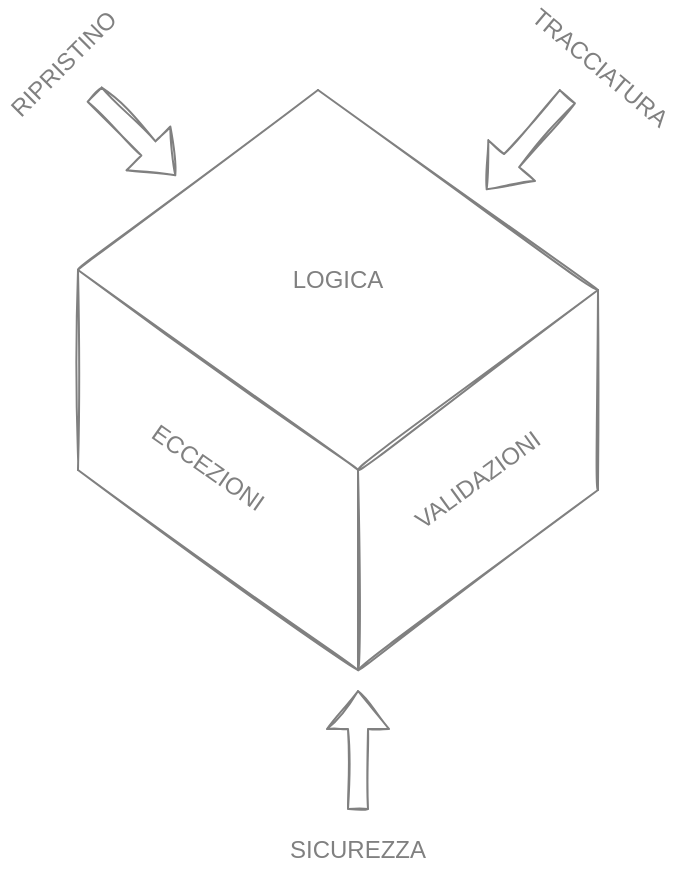 <mxfile pages="3">
    <diagram id="qrsqGYNkeJF66hUPd0t3" name="Principles">
        <mxGraphModel dx="1074" dy="790" grid="0" gridSize="10" guides="1" tooltips="1" connect="1" arrows="1" fold="1" page="1" pageScale="1" pageWidth="1100" pageHeight="850" math="0" shadow="0">
            <root>
                <mxCell id="0"/>
                <mxCell id="1" parent="0"/>
                <mxCell id="BbB3MgILvfjEY9lYo88e-6" value="" style="endArrow=none;html=1;rounded=1;sketch=1;curved=1;strokeColor=#808080;fontColor=#808080;" parent="1" edge="1">
                    <mxGeometry width="50" height="50" relative="1" as="geometry">
                        <mxPoint x="700" y="360" as="sourcePoint"/>
                        <mxPoint x="560" y="260" as="targetPoint"/>
                    </mxGeometry>
                </mxCell>
                <mxCell id="BbB3MgILvfjEY9lYo88e-7" value="" style="endArrow=none;html=1;rounded=1;sketch=1;curved=1;strokeColor=#808080;fontColor=#808080;" parent="1" edge="1">
                    <mxGeometry width="50" height="50" relative="1" as="geometry">
                        <mxPoint x="580" y="450" as="sourcePoint"/>
                        <mxPoint x="440" y="350" as="targetPoint"/>
                    </mxGeometry>
                </mxCell>
                <mxCell id="BbB3MgILvfjEY9lYo88e-8" value="" style="endArrow=none;html=1;rounded=1;sketch=1;curved=1;strokeColor=#808080;fontColor=#808080;" parent="1" edge="1">
                    <mxGeometry width="50" height="50" relative="1" as="geometry">
                        <mxPoint x="580" y="450" as="sourcePoint"/>
                        <mxPoint x="700" y="360" as="targetPoint"/>
                    </mxGeometry>
                </mxCell>
                <mxCell id="BbB3MgILvfjEY9lYo88e-9" value="" style="endArrow=none;html=1;rounded=1;sketch=1;curved=1;strokeColor=#808080;fontColor=#808080;" parent="1" edge="1">
                    <mxGeometry width="50" height="50" relative="1" as="geometry">
                        <mxPoint x="440" y="350" as="sourcePoint"/>
                        <mxPoint x="560" y="260" as="targetPoint"/>
                    </mxGeometry>
                </mxCell>
                <mxCell id="BbB3MgILvfjEY9lYo88e-10" value="" style="endArrow=none;html=1;rounded=1;sketch=1;curved=1;strokeColor=#808080;fontColor=#808080;" parent="1" edge="1">
                    <mxGeometry width="50" height="50" relative="1" as="geometry">
                        <mxPoint x="580" y="550" as="sourcePoint"/>
                        <mxPoint x="580" y="450" as="targetPoint"/>
                    </mxGeometry>
                </mxCell>
                <mxCell id="BbB3MgILvfjEY9lYo88e-11" value="" style="endArrow=none;html=1;rounded=1;sketch=1;curved=1;strokeColor=#808080;fontColor=#808080;" parent="1" edge="1">
                    <mxGeometry width="50" height="50" relative="1" as="geometry">
                        <mxPoint x="580" y="550" as="sourcePoint"/>
                        <mxPoint x="700" y="460" as="targetPoint"/>
                    </mxGeometry>
                </mxCell>
                <mxCell id="BbB3MgILvfjEY9lYo88e-12" value="" style="endArrow=none;html=1;rounded=1;sketch=1;curved=1;strokeColor=#808080;fontColor=#808080;" parent="1" edge="1">
                    <mxGeometry width="50" height="50" relative="1" as="geometry">
                        <mxPoint x="700" y="460" as="sourcePoint"/>
                        <mxPoint x="700" y="360" as="targetPoint"/>
                    </mxGeometry>
                </mxCell>
                <mxCell id="BbB3MgILvfjEY9lYo88e-13" value="" style="endArrow=none;html=1;rounded=1;sketch=1;curved=1;strokeColor=#808080;fontColor=#808080;" parent="1" edge="1">
                    <mxGeometry width="50" height="50" relative="1" as="geometry">
                        <mxPoint x="580" y="550" as="sourcePoint"/>
                        <mxPoint x="440" y="450" as="targetPoint"/>
                    </mxGeometry>
                </mxCell>
                <mxCell id="BbB3MgILvfjEY9lYo88e-14" value="" style="endArrow=none;html=1;rounded=1;sketch=1;curved=1;strokeColor=#808080;fontColor=#808080;" parent="1" edge="1">
                    <mxGeometry width="50" height="50" relative="1" as="geometry">
                        <mxPoint x="440" y="450" as="sourcePoint"/>
                        <mxPoint x="440" y="350" as="targetPoint"/>
                    </mxGeometry>
                </mxCell>
                <mxCell id="BbB3MgILvfjEY9lYo88e-15" value="LOGICA" style="text;html=1;strokeColor=none;fillColor=none;align=center;verticalAlign=middle;whiteSpace=wrap;rounded=0;sketch=1;fontColor=#808080;" parent="1" vertex="1">
                    <mxGeometry x="540" y="340" width="60" height="30" as="geometry"/>
                </mxCell>
                <mxCell id="BbB3MgILvfjEY9lYo88e-16" value="VALIDAZIONI" style="text;html=1;strokeColor=none;fillColor=none;align=center;verticalAlign=middle;whiteSpace=wrap;rounded=0;sketch=1;rotation=324;fontColor=#808080;" parent="1" vertex="1">
                    <mxGeometry x="610" y="440" width="60" height="30" as="geometry"/>
                </mxCell>
                <mxCell id="BbB3MgILvfjEY9lYo88e-17" value="ECCEZIONI" style="text;html=1;strokeColor=none;fillColor=none;align=center;verticalAlign=middle;whiteSpace=wrap;rounded=0;sketch=1;rotation=35;fontColor=#808080;" parent="1" vertex="1">
                    <mxGeometry x="475" y="434" width="60" height="30" as="geometry"/>
                </mxCell>
                <mxCell id="BbB3MgILvfjEY9lYo88e-19" value="" style="shape=flexArrow;endArrow=classic;html=1;rounded=1;sketch=1;curved=1;strokeColor=#808080;fontColor=#808080;" parent="1" edge="1">
                    <mxGeometry width="50" height="50" relative="1" as="geometry">
                        <mxPoint x="685" y="263" as="sourcePoint"/>
                        <mxPoint x="644" y="310" as="targetPoint"/>
                    </mxGeometry>
                </mxCell>
                <mxCell id="BbB3MgILvfjEY9lYo88e-20" value="TRACCIATURA" style="text;html=1;strokeColor=none;fillColor=none;align=center;verticalAlign=middle;whiteSpace=wrap;rounded=0;sketch=1;rotation=40;fontColor=#808080;" parent="1" vertex="1">
                    <mxGeometry x="670.998" y="234.005" width="60" height="30" as="geometry"/>
                </mxCell>
                <mxCell id="BbB3MgILvfjEY9lYo88e-21" value="" style="shape=flexArrow;endArrow=classic;html=1;rounded=1;sketch=1;curved=1;strokeColor=#808080;fontColor=#808080;" parent="1" edge="1">
                    <mxGeometry width="50" height="50" relative="1" as="geometry">
                        <mxPoint x="448" y="262" as="sourcePoint"/>
                        <mxPoint x="489" y="303" as="targetPoint"/>
                    </mxGeometry>
                </mxCell>
                <mxCell id="BbB3MgILvfjEY9lYo88e-22" value="RIPRISTINO" style="text;html=1;strokeColor=none;fillColor=none;align=center;verticalAlign=middle;whiteSpace=wrap;rounded=0;sketch=1;rotation=-45;fontColor=#808080;" parent="1" vertex="1">
                    <mxGeometry x="403" y="232" width="60" height="30" as="geometry"/>
                </mxCell>
                <mxCell id="BbB3MgILvfjEY9lYo88e-23" value="" style="shape=flexArrow;endArrow=classic;html=1;rounded=1;sketch=1;curved=1;strokeColor=#808080;fontColor=#808080;" parent="1" edge="1">
                    <mxGeometry width="50" height="50" relative="1" as="geometry">
                        <mxPoint x="580" y="620" as="sourcePoint"/>
                        <mxPoint x="580" y="560" as="targetPoint"/>
                    </mxGeometry>
                </mxCell>
                <mxCell id="BbB3MgILvfjEY9lYo88e-24" value="SICUREZZA" style="text;html=1;strokeColor=none;fillColor=none;align=center;verticalAlign=middle;whiteSpace=wrap;rounded=0;sketch=1;fontColor=#808080;" parent="1" vertex="1">
                    <mxGeometry x="550" y="625" width="60" height="30" as="geometry"/>
                </mxCell>
            </root>
        </mxGraphModel>
    </diagram>
    <diagram name="Horizontal" id="mR7UyOg51pEG3Wg1xMaY">
        <mxGraphModel dx="1074" dy="790" grid="0" gridSize="10" guides="1" tooltips="1" connect="1" arrows="1" fold="1" page="1" pageScale="1" pageWidth="1100" pageHeight="850" math="0" shadow="0">
            <root>
                <mxCell id="GSMAuSDNPmR9hoLNnjGz-0"/>
                <mxCell id="GSMAuSDNPmR9hoLNnjGz-1" parent="GSMAuSDNPmR9hoLNnjGz-0"/>
                <mxCell id="GSMAuSDNPmR9hoLNnjGz-20" value="SERVIZIO A" style="whiteSpace=wrap;html=1;sketch=1;rounded=1;strokeColor=#808080;fontColor=#808080;fillColor=none;" parent="GSMAuSDNPmR9hoLNnjGz-1" vertex="1">
                    <mxGeometry x="608" y="272" width="120" height="60" as="geometry"/>
                </mxCell>
                <mxCell id="GSMAuSDNPmR9hoLNnjGz-21" value="&lt;span&gt;SERVIZIO B&lt;/span&gt;" style="whiteSpace=wrap;html=1;sketch=1;rounded=1;strokeColor=#808080;fontColor=#808080;fillColor=none;" parent="GSMAuSDNPmR9hoLNnjGz-1" vertex="1">
                    <mxGeometry x="608" y="360" width="120" height="60" as="geometry"/>
                </mxCell>
                <mxCell id="GSMAuSDNPmR9hoLNnjGz-22" value="&lt;span&gt;SERVIZIO N&lt;/span&gt;" style="whiteSpace=wrap;html=1;sketch=1;rounded=1;strokeColor=#808080;fontColor=#808080;fillColor=none;" parent="GSMAuSDNPmR9hoLNnjGz-1" vertex="1">
                    <mxGeometry x="608" y="446" width="120" height="60" as="geometry"/>
                </mxCell>
                <mxCell id="GSMAuSDNPmR9hoLNnjGz-23" value="SERVIZIO DI PROCESSO A" style="whiteSpace=wrap;html=1;sketch=1;rounded=1;strokeColor=#808080;fontColor=#808080;fillColor=none;" parent="GSMAuSDNPmR9hoLNnjGz-1" vertex="1">
                    <mxGeometry x="455" y="272" width="120" height="60" as="geometry"/>
                </mxCell>
                <mxCell id="GSMAuSDNPmR9hoLNnjGz-24" value="&lt;span&gt;SERVIZIO DI PROCESSO B&lt;/span&gt;" style="whiteSpace=wrap;html=1;sketch=1;rounded=1;strokeColor=#808080;fontColor=#808080;fillColor=none;" parent="GSMAuSDNPmR9hoLNnjGz-1" vertex="1">
                    <mxGeometry x="455" y="360" width="120" height="60" as="geometry"/>
                </mxCell>
                <mxCell id="GSMAuSDNPmR9hoLNnjGz-25" value="&lt;span&gt;SERVIZIO DI PROCESSO N&lt;/span&gt;" style="whiteSpace=wrap;html=1;sketch=1;rounded=1;strokeColor=#808080;fontColor=#808080;fillColor=none;" parent="GSMAuSDNPmR9hoLNnjGz-1" vertex="1">
                    <mxGeometry x="455" y="446" width="120" height="60" as="geometry"/>
                </mxCell>
                <mxCell id="GSMAuSDNPmR9hoLNnjGz-26" value="SERVIZIO DI ORCHESTRAZIONE N" style="whiteSpace=wrap;html=1;sketch=1;rounded=1;strokeColor=#808080;fontColor=#808080;fillColor=none;" parent="GSMAuSDNPmR9hoLNnjGz-1" vertex="1">
                    <mxGeometry x="275" y="360" width="120" height="60" as="geometry"/>
                </mxCell>
                <mxCell id="GSMAuSDNPmR9hoLNnjGz-29" value="MODELLO CONDIVISO" style="whiteSpace=wrap;html=1;sketch=1;rounded=1;strokeColor=#808080;fontColor=#808080;labelBackgroundColor=none;fillColor=none;" parent="GSMAuSDNPmR9hoLNnjGz-1" vertex="1">
                    <mxGeometry x="785" y="360" width="120" height="60" as="geometry"/>
                </mxCell>
                <mxCell id="GSMAuSDNPmR9hoLNnjGz-30" value="" style="endArrow=classic;html=1;exitX=1;exitY=0.5;exitDx=0;exitDy=0;sketch=1;curved=1;strokeColor=#808080;fontColor=#808080;" parent="GSMAuSDNPmR9hoLNnjGz-1" source="GSMAuSDNPmR9hoLNnjGz-26" target="GSMAuSDNPmR9hoLNnjGz-29" edge="1">
                    <mxGeometry width="50" height="50" relative="1" as="geometry">
                        <mxPoint x="333" y="298" as="sourcePoint"/>
                        <mxPoint x="383" y="248" as="targetPoint"/>
                    </mxGeometry>
                </mxCell>
                <mxCell id="GSMAuSDNPmR9hoLNnjGz-31" value="" style="endArrow=classic;html=1;entryX=0;entryY=0.5;entryDx=0;entryDy=0;exitX=1;exitY=0.5;exitDx=0;exitDy=0;sketch=1;curved=1;strokeColor=#808080;fontColor=#808080;" parent="GSMAuSDNPmR9hoLNnjGz-1" source="GSMAuSDNPmR9hoLNnjGz-23" target="GSMAuSDNPmR9hoLNnjGz-29" edge="1">
                    <mxGeometry width="50" height="50" relative="1" as="geometry">
                        <mxPoint x="274" y="309" as="sourcePoint"/>
                        <mxPoint x="324" y="259" as="targetPoint"/>
                    </mxGeometry>
                </mxCell>
                <mxCell id="GSMAuSDNPmR9hoLNnjGz-32" value="" style="endArrow=classic;html=1;exitX=1;exitY=0.5;exitDx=0;exitDy=0;entryX=0;entryY=0.5;entryDx=0;entryDy=0;sketch=1;curved=1;strokeColor=#808080;fontColor=#808080;" parent="GSMAuSDNPmR9hoLNnjGz-1" source="GSMAuSDNPmR9hoLNnjGz-20" target="GSMAuSDNPmR9hoLNnjGz-29" edge="1">
                    <mxGeometry width="50" height="50" relative="1" as="geometry">
                        <mxPoint x="369" y="282" as="sourcePoint"/>
                        <mxPoint x="419" y="232" as="targetPoint"/>
                    </mxGeometry>
                </mxCell>
                <mxCell id="GSMAuSDNPmR9hoLNnjGz-33" value="" style="endArrow=classic;html=1;exitX=1;exitY=0.5;exitDx=0;exitDy=0;entryX=0;entryY=0.5;entryDx=0;entryDy=0;sketch=1;curved=1;strokeColor=#808080;fontColor=#808080;" parent="GSMAuSDNPmR9hoLNnjGz-1" source="GSMAuSDNPmR9hoLNnjGz-22" target="GSMAuSDNPmR9hoLNnjGz-29" edge="1">
                    <mxGeometry width="50" height="50" relative="1" as="geometry">
                        <mxPoint x="801" y="509" as="sourcePoint"/>
                        <mxPoint x="851" y="459" as="targetPoint"/>
                    </mxGeometry>
                </mxCell>
                <mxCell id="GSMAuSDNPmR9hoLNnjGz-34" value="" style="endArrow=classic;html=1;exitX=1;exitY=0.5;exitDx=0;exitDy=0;entryX=0;entryY=0.5;entryDx=0;entryDy=0;sketch=1;curved=1;strokeColor=#808080;fontColor=#808080;" parent="GSMAuSDNPmR9hoLNnjGz-1" source="GSMAuSDNPmR9hoLNnjGz-25" target="GSMAuSDNPmR9hoLNnjGz-29" edge="1">
                    <mxGeometry width="50" height="50" relative="1" as="geometry">
                        <mxPoint x="599" y="581" as="sourcePoint"/>
                        <mxPoint x="649" y="531" as="targetPoint"/>
                    </mxGeometry>
                </mxCell>
            </root>
        </mxGraphModel>
    </diagram>
    <diagram name="Vertical" id="dsF2o4K2aO76OBcaVvpv">
        <mxGraphModel dx="1074" dy="790" grid="0" gridSize="10" guides="1" tooltips="1" connect="1" arrows="1" fold="1" page="1" pageScale="1" pageWidth="1100" pageHeight="850" math="0" shadow="0">
            <root>
                <mxCell id="H6bH8910wLnF9-F88ioD-0"/>
                <mxCell id="H6bH8910wLnF9-F88ioD-1" parent="H6bH8910wLnF9-F88ioD-0"/>
                <mxCell id="H6bH8910wLnF9-F88ioD-2" value="MODELLO A" style="whiteSpace=wrap;html=1;strokeColor=#808080;fontColor=#808080;fillColor=none;sketch=1;rounded=1;" parent="H6bH8910wLnF9-F88ioD-1" vertex="1">
                    <mxGeometry x="331" y="419" width="120" height="60" as="geometry"/>
                </mxCell>
                <mxCell id="H6bH8910wLnF9-F88ioD-3" value="&lt;span&gt;MODELLO B&lt;/span&gt;" style="whiteSpace=wrap;html=1;strokeColor=#808080;fontColor=#808080;fillColor=none;sketch=1;rounded=1;" parent="H6bH8910wLnF9-F88ioD-1" vertex="1">
                    <mxGeometry x="478" y="419" width="120" height="60" as="geometry"/>
                </mxCell>
                <mxCell id="H6bH8910wLnF9-F88ioD-4" value="&lt;span&gt;MODELLO C&lt;/span&gt;" style="whiteSpace=wrap;html=1;strokeColor=#808080;fontColor=#808080;fillColor=none;sketch=1;rounded=1;" parent="H6bH8910wLnF9-F88ioD-1" vertex="1">
                    <mxGeometry x="625" y="419" width="120" height="60" as="geometry"/>
                </mxCell>
                <mxCell id="H6bH8910wLnF9-F88ioD-9" value="MODELLO CONDIVISO" style="whiteSpace=wrap;html=1;strokeColor=#808080;fontColor=#808080;labelBackgroundColor=none;fillColor=none;sketch=1;rounded=1;" parent="H6bH8910wLnF9-F88ioD-1" vertex="1">
                    <mxGeometry x="478" y="264" width="120" height="60" as="geometry"/>
                </mxCell>
                <mxCell id="H6bH8910wLnF9-F88ioD-15" value="" style="endArrow=classic;html=1;strokeColor=#808080;fontColor=#808080;exitX=0.5;exitY=0;exitDx=0;exitDy=0;entryX=0.5;entryY=1;entryDx=0;entryDy=0;sketch=1;curved=1;" parent="H6bH8910wLnF9-F88ioD-1" source="H6bH8910wLnF9-F88ioD-2" target="H6bH8910wLnF9-F88ioD-9" edge="1">
                    <mxGeometry width="50" height="50" relative="1" as="geometry">
                        <mxPoint x="384" y="383" as="sourcePoint"/>
                        <mxPoint x="434" y="333" as="targetPoint"/>
                    </mxGeometry>
                </mxCell>
                <mxCell id="H6bH8910wLnF9-F88ioD-16" value="" style="endArrow=classic;html=1;strokeColor=#808080;fontColor=#808080;exitX=0.5;exitY=0;exitDx=0;exitDy=0;entryX=0.5;entryY=1;entryDx=0;entryDy=0;sketch=1;curved=1;" parent="H6bH8910wLnF9-F88ioD-1" source="H6bH8910wLnF9-F88ioD-3" target="H6bH8910wLnF9-F88ioD-9" edge="1">
                    <mxGeometry width="50" height="50" relative="1" as="geometry">
                        <mxPoint x="562" y="408" as="sourcePoint"/>
                        <mxPoint x="612" y="358" as="targetPoint"/>
                    </mxGeometry>
                </mxCell>
                <mxCell id="H6bH8910wLnF9-F88ioD-17" value="" style="endArrow=classic;html=1;strokeColor=#808080;fontColor=#808080;exitX=0.5;exitY=0;exitDx=0;exitDy=0;entryX=0.5;entryY=1;entryDx=0;entryDy=0;sketch=1;curved=1;" parent="H6bH8910wLnF9-F88ioD-1" source="H6bH8910wLnF9-F88ioD-4" target="H6bH8910wLnF9-F88ioD-9" edge="1">
                    <mxGeometry width="50" height="50" relative="1" as="geometry">
                        <mxPoint x="692" y="395" as="sourcePoint"/>
                        <mxPoint x="742" y="345" as="targetPoint"/>
                    </mxGeometry>
                </mxCell>
                <mxCell id="H6bH8910wLnF9-F88ioD-18" value="MODELLO D" style="whiteSpace=wrap;html=1;strokeColor=#808080;fontColor=#808080;fillColor=none;sketch=1;rounded=1;" parent="H6bH8910wLnF9-F88ioD-1" vertex="1">
                    <mxGeometry x="331" y="520" width="120" height="60" as="geometry"/>
                </mxCell>
                <mxCell id="H6bH8910wLnF9-F88ioD-19" value="&lt;span&gt;MODELLO E&lt;/span&gt;" style="whiteSpace=wrap;html=1;strokeColor=#808080;fontColor=#808080;fillColor=none;sketch=1;rounded=1;" parent="H6bH8910wLnF9-F88ioD-1" vertex="1">
                    <mxGeometry x="478" y="520" width="120" height="60" as="geometry"/>
                </mxCell>
                <mxCell id="H6bH8910wLnF9-F88ioD-20" value="&lt;span&gt;MODELLO N&lt;/span&gt;" style="whiteSpace=wrap;html=1;strokeColor=#808080;fontColor=#808080;fillColor=none;sketch=1;rounded=1;" parent="H6bH8910wLnF9-F88ioD-1" vertex="1">
                    <mxGeometry x="625" y="520" width="120" height="60" as="geometry"/>
                </mxCell>
                <mxCell id="H6bH8910wLnF9-F88ioD-21" value="" style="endArrow=classic;html=1;strokeColor=#808080;fontColor=#808080;exitX=0.5;exitY=0;exitDx=0;exitDy=0;entryX=0.5;entryY=1;entryDx=0;entryDy=0;sketch=1;curved=1;" parent="H6bH8910wLnF9-F88ioD-1" source="H6bH8910wLnF9-F88ioD-18" target="H6bH8910wLnF9-F88ioD-9" edge="1">
                    <mxGeometry width="50" height="50" relative="1" as="geometry">
                        <mxPoint x="213" y="461" as="sourcePoint"/>
                        <mxPoint x="263" y="411" as="targetPoint"/>
                    </mxGeometry>
                </mxCell>
                <mxCell id="H6bH8910wLnF9-F88ioD-22" value="" style="endArrow=classic;html=1;strokeColor=#808080;fontColor=#808080;sketch=1;curved=1;" parent="H6bH8910wLnF9-F88ioD-1" source="H6bH8910wLnF9-F88ioD-19" edge="1">
                    <mxGeometry width="50" height="50" relative="1" as="geometry">
                        <mxPoint x="401" y="530" as="sourcePoint"/>
                        <mxPoint x="539" y="323" as="targetPoint"/>
                    </mxGeometry>
                </mxCell>
                <mxCell id="H6bH8910wLnF9-F88ioD-23" value="" style="endArrow=classic;html=1;strokeColor=#808080;fontColor=#808080;exitX=0.5;exitY=0;exitDx=0;exitDy=0;entryX=0.5;entryY=1;entryDx=0;entryDy=0;sketch=1;curved=1;" parent="H6bH8910wLnF9-F88ioD-1" source="H6bH8910wLnF9-F88ioD-20" target="H6bH8910wLnF9-F88ioD-9" edge="1">
                    <mxGeometry width="50" height="50" relative="1" as="geometry">
                        <mxPoint x="411" y="540" as="sourcePoint"/>
                        <mxPoint x="558" y="344" as="targetPoint"/>
                    </mxGeometry>
                </mxCell>
            </root>
        </mxGraphModel>
    </diagram>
</mxfile>